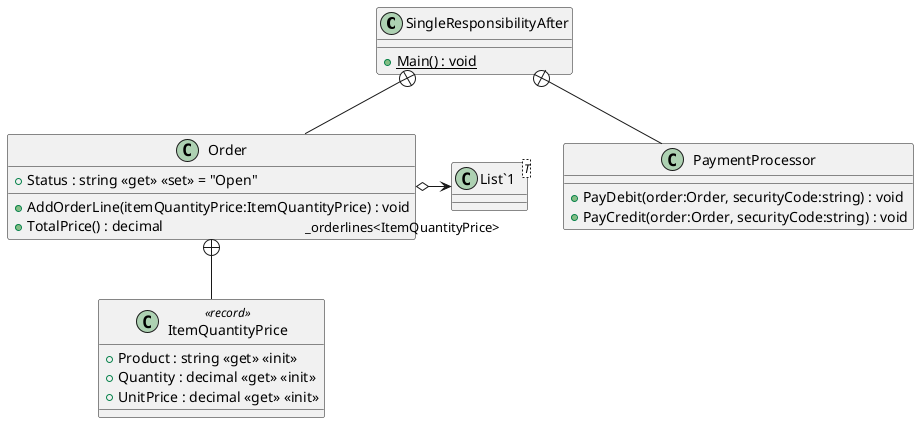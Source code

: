 @startuml
class SingleResponsibilityAfter {
    + {static} Main() : void
}
class Order {
    + Status : string <<get>> <<set>> = "Open"
    + AddOrderLine(itemQuantityPrice:ItemQuantityPrice) : void
    + TotalPrice() : decimal
}
class PaymentProcessor {
    + PayDebit(order:Order, securityCode:string) : void
    + PayCredit(order:Order, securityCode:string) : void
}
class ItemQuantityPrice <<record>> {
    + Product : string <<get>> <<init>>
    + Quantity : decimal <<get>> <<init>>
    + UnitPrice : decimal <<get>> <<init>>
}
class "List`1"<T> {
}
SingleResponsibilityAfter +-- Order
Order o-> "_orderlines<ItemQuantityPrice>" "List`1"
SingleResponsibilityAfter +-- PaymentProcessor
Order +-- ItemQuantityPrice
@enduml
